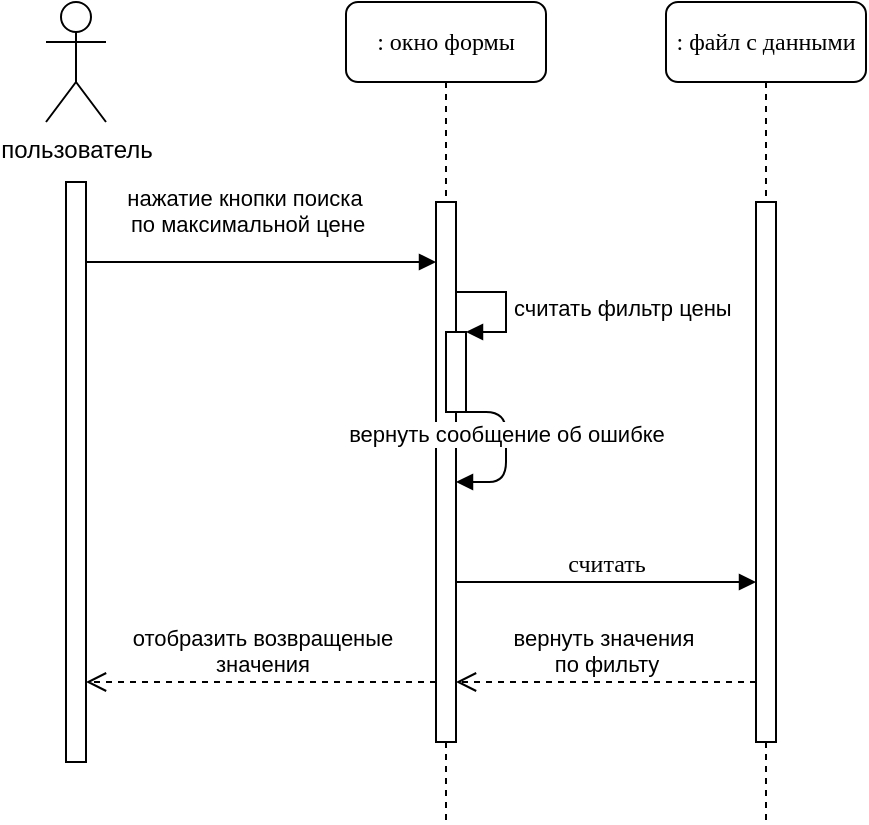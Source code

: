 <mxfile version="12.4.2" type="device" pages="1"><diagram name="Page-1" id="13e1069c-82ec-6db2-03f1-153e76fe0fe0"><mxGraphModel dx="1002" dy="581" grid="1" gridSize="10" guides="1" tooltips="1" connect="1" arrows="1" fold="1" page="1" pageScale="1" pageWidth="1100" pageHeight="850" background="#ffffff" math="0" shadow="0"><root><mxCell id="0"/><mxCell id="1" parent="0"/><mxCell id="7baba1c4bc27f4b0-2" value=": файл с данными" style="shape=umlLifeline;perimeter=lifelinePerimeter;whiteSpace=wrap;html=1;container=1;collapsible=0;recursiveResize=0;outlineConnect=0;rounded=1;shadow=0;comic=0;labelBackgroundColor=none;strokeWidth=1;fontFamily=Verdana;fontSize=12;align=center;" parent="1" vertex="1"><mxGeometry x="440" y="110" width="100" height="410" as="geometry"/></mxCell><mxCell id="7baba1c4bc27f4b0-10" value="" style="html=1;points=[];perimeter=orthogonalPerimeter;rounded=0;shadow=0;comic=0;labelBackgroundColor=none;strokeWidth=1;fontFamily=Verdana;fontSize=12;align=center;" parent="7baba1c4bc27f4b0-2" vertex="1"><mxGeometry x="45" y="100" width="10" height="270" as="geometry"/></mxCell><mxCell id="7baba1c4bc27f4b0-8" value=": окно формы" style="shape=umlLifeline;perimeter=lifelinePerimeter;whiteSpace=wrap;html=1;container=1;collapsible=0;recursiveResize=0;outlineConnect=0;rounded=1;shadow=0;comic=0;labelBackgroundColor=none;strokeWidth=1;fontFamily=Verdana;fontSize=12;align=center;" parent="1" vertex="1"><mxGeometry x="280" y="110" width="100" height="410" as="geometry"/></mxCell><mxCell id="7baba1c4bc27f4b0-9" value="" style="html=1;points=[];perimeter=orthogonalPerimeter;rounded=0;shadow=0;comic=0;labelBackgroundColor=none;strokeWidth=1;fontFamily=Verdana;fontSize=12;align=center;" parent="7baba1c4bc27f4b0-8" vertex="1"><mxGeometry x="45" y="100" width="10" height="270" as="geometry"/></mxCell><mxCell id="7baba1c4bc27f4b0-11" value="считать" style="html=1;verticalAlign=bottom;endArrow=block;labelBackgroundColor=none;fontFamily=Verdana;fontSize=12;edgeStyle=elbowEdgeStyle;elbow=vertical;" parent="1" source="7baba1c4bc27f4b0-9" target="7baba1c4bc27f4b0-10" edge="1"><mxGeometry relative="1" as="geometry"><mxPoint x="400" y="220" as="sourcePoint"/><mxPoint x="470" y="206" as="targetPoint"/><Array as="points"><mxPoint x="420" y="400"/></Array></mxGeometry></mxCell><mxCell id="nMR-5eOmE8br-6ZbHRVw-4" value="пользователь" style="shape=umlActor;verticalLabelPosition=bottom;labelBackgroundColor=#ffffff;verticalAlign=top;html=1;" vertex="1" parent="1"><mxGeometry x="130" y="110" width="30" height="60" as="geometry"/></mxCell><mxCell id="nMR-5eOmE8br-6ZbHRVw-5" value="" style="html=1;points=[];perimeter=orthogonalPerimeter;" vertex="1" parent="1"><mxGeometry x="140" y="200" width="10" height="290" as="geometry"/></mxCell><mxCell id="nMR-5eOmE8br-6ZbHRVw-6" value="нажатие кнопки поиска&lt;br&gt;&amp;nbsp;по максимальной цене" style="html=1;verticalAlign=bottom;endArrow=block;" edge="1" parent="1" source="nMR-5eOmE8br-6ZbHRVw-5" target="7baba1c4bc27f4b0-9"><mxGeometry x="0.029" y="14" width="80" relative="1" as="geometry"><mxPoint x="200" y="710" as="sourcePoint"/><mxPoint x="280" y="710" as="targetPoint"/><Array as="points"><mxPoint x="240" y="240"/></Array><mxPoint x="-11" y="4" as="offset"/></mxGeometry></mxCell><mxCell id="nMR-5eOmE8br-6ZbHRVw-7" value="" style="html=1;points=[];perimeter=orthogonalPerimeter;" vertex="1" parent="1"><mxGeometry x="330" y="275" width="10" height="40" as="geometry"/></mxCell><mxCell id="nMR-5eOmE8br-6ZbHRVw-8" value="считать фильтр цены" style="edgeStyle=orthogonalEdgeStyle;html=1;align=left;spacingLeft=2;endArrow=block;rounded=0;entryX=1;entryY=0;" edge="1" target="nMR-5eOmE8br-6ZbHRVw-7" parent="1"><mxGeometry relative="1" as="geometry"><mxPoint x="335" y="255" as="sourcePoint"/><Array as="points"><mxPoint x="360" y="255"/></Array></mxGeometry></mxCell><mxCell id="nMR-5eOmE8br-6ZbHRVw-12" value="вернуть сообщение об ошибке" style="html=1;verticalAlign=bottom;endArrow=block;" edge="1" parent="1" source="nMR-5eOmE8br-6ZbHRVw-7" target="7baba1c4bc27f4b0-9"><mxGeometry width="80" relative="1" as="geometry"><mxPoint x="370" y="310" as="sourcePoint"/><mxPoint x="390" y="315" as="targetPoint"/><Array as="points"><mxPoint x="360" y="315"/><mxPoint x="360" y="350"/></Array></mxGeometry></mxCell><mxCell id="nMR-5eOmE8br-6ZbHRVw-14" value="вернуть значения&amp;nbsp;&lt;br&gt;по фильту" style="html=1;verticalAlign=bottom;endArrow=open;dashed=1;endSize=8;" edge="1" parent="1" source="7baba1c4bc27f4b0-10" target="7baba1c4bc27f4b0-9"><mxGeometry relative="1" as="geometry"><mxPoint x="250" y="710" as="sourcePoint"/><mxPoint x="170" y="710" as="targetPoint"/><Array as="points"><mxPoint x="430" y="450"/></Array></mxGeometry></mxCell><mxCell id="nMR-5eOmE8br-6ZbHRVw-15" value="отобразить возвращеные&lt;br&gt;значения" style="html=1;verticalAlign=bottom;endArrow=open;dashed=1;endSize=8;" edge="1" parent="1" source="7baba1c4bc27f4b0-9" target="nMR-5eOmE8br-6ZbHRVw-5"><mxGeometry relative="1" as="geometry"><mxPoint x="190" y="540" as="sourcePoint"/><mxPoint x="110" y="540" as="targetPoint"/><Array as="points"><mxPoint x="240" y="450"/></Array></mxGeometry></mxCell></root></mxGraphModel></diagram></mxfile>
